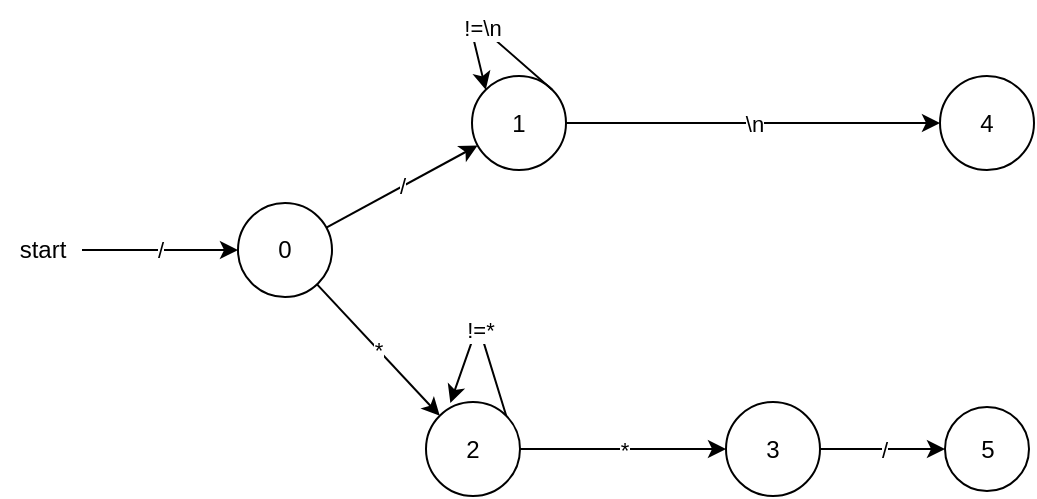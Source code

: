 <mxfile>
    <diagram id="vCsVL9eWq_3BeJnZIuh4" name="注释">
        <mxGraphModel dx="1040" dy="444" grid="0" gridSize="10" guides="1" tooltips="1" connect="1" arrows="1" fold="1" page="0" pageScale="1" pageWidth="827" pageHeight="1169" math="0" shadow="0">
            <root>
                <mxCell id="0"/>
                <mxCell id="1" parent="0"/>
                <mxCell id="4" value="/" style="edgeStyle=none;html=1;entryX=0;entryY=0.5;entryDx=0;entryDy=0;" parent="1" source="2" target="3" edge="1">
                    <mxGeometry relative="1" as="geometry"/>
                </mxCell>
                <mxCell id="2" value="start" style="text;html=1;align=center;verticalAlign=middle;resizable=0;points=[];autosize=1;strokeColor=none;fillColor=none;" parent="1" vertex="1">
                    <mxGeometry x="158" y="302" width="41" height="26" as="geometry"/>
                </mxCell>
                <mxCell id="6" value="/" style="edgeStyle=none;html=1;" parent="1" source="3" target="5" edge="1">
                    <mxGeometry relative="1" as="geometry"/>
                </mxCell>
                <mxCell id="14" value="*" style="edgeStyle=none;html=1;entryX=0;entryY=0;entryDx=0;entryDy=0;" parent="1" source="3" target="13" edge="1">
                    <mxGeometry relative="1" as="geometry"/>
                </mxCell>
                <mxCell id="3" value="0" style="ellipse;whiteSpace=wrap;html=1;aspect=fixed;" parent="1" vertex="1">
                    <mxGeometry x="277" y="291.5" width="47" height="47" as="geometry"/>
                </mxCell>
                <mxCell id="11" value="\n" style="edgeStyle=none;html=1;" parent="1" source="5" target="10" edge="1">
                    <mxGeometry relative="1" as="geometry"/>
                </mxCell>
                <mxCell id="5" value="1" style="ellipse;whiteSpace=wrap;html=1;aspect=fixed;" parent="1" vertex="1">
                    <mxGeometry x="394" y="228" width="47" height="47" as="geometry"/>
                </mxCell>
                <mxCell id="8" value="!=\n" style="endArrow=classic;html=1;entryX=0;entryY=0;entryDx=0;entryDy=0;exitX=1;exitY=0;exitDx=0;exitDy=0;" parent="1" source="5" target="5" edge="1">
                    <mxGeometry width="50" height="50" relative="1" as="geometry">
                        <mxPoint x="418" y="228" as="sourcePoint"/>
                        <mxPoint x="454" y="160" as="targetPoint"/>
                        <Array as="points">
                            <mxPoint x="392" y="198"/>
                        </Array>
                    </mxGeometry>
                </mxCell>
                <mxCell id="10" value="4" style="ellipse;whiteSpace=wrap;html=1;aspect=fixed;" parent="1" vertex="1">
                    <mxGeometry x="628" y="228" width="47" height="47" as="geometry"/>
                </mxCell>
                <mxCell id="12" value="5" style="ellipse;whiteSpace=wrap;html=1;aspect=fixed;" parent="1" vertex="1">
                    <mxGeometry x="630.5" y="393.5" width="42" height="42" as="geometry"/>
                </mxCell>
                <mxCell id="16" value="*" style="edgeStyle=none;html=1;" parent="1" source="13" target="15" edge="1">
                    <mxGeometry relative="1" as="geometry"/>
                </mxCell>
                <mxCell id="13" value="2" style="ellipse;whiteSpace=wrap;html=1;aspect=fixed;" parent="1" vertex="1">
                    <mxGeometry x="371" y="391" width="47" height="47" as="geometry"/>
                </mxCell>
                <mxCell id="17" value="/" style="edgeStyle=none;html=1;entryX=0;entryY=0.5;entryDx=0;entryDy=0;" parent="1" source="15" target="12" edge="1">
                    <mxGeometry relative="1" as="geometry"/>
                </mxCell>
                <mxCell id="15" value="3" style="ellipse;whiteSpace=wrap;html=1;aspect=fixed;" parent="1" vertex="1">
                    <mxGeometry x="521" y="391" width="47" height="47" as="geometry"/>
                </mxCell>
                <mxCell id="18" value="!=*" style="endArrow=classic;html=1;exitX=1;exitY=0;exitDx=0;exitDy=0;entryX=0.259;entryY=0.01;entryDx=0;entryDy=0;entryPerimeter=0;" parent="1" source="13" target="13" edge="1">
                    <mxGeometry width="50" height="50" relative="1" as="geometry">
                        <mxPoint x="406" y="526" as="sourcePoint"/>
                        <mxPoint x="376" y="364" as="targetPoint"/>
                        <Array as="points">
                            <mxPoint x="397" y="352"/>
                        </Array>
                    </mxGeometry>
                </mxCell>
            </root>
        </mxGraphModel>
    </diagram>
    <diagram id="m0Vh7LvADacsKydZCWAt" name="Number">
        <mxGraphModel dx="1410" dy="787" grid="0" gridSize="10" guides="1" tooltips="1" connect="1" arrows="1" fold="1" page="0" pageScale="1" pageWidth="827" pageHeight="1169" math="0" shadow="0">
            <root>
                <mxCell id="0"/>
                <mxCell id="1" parent="0"/>
                <mxCell id="sPX2HdwNJou4wu2AMRqA-208" value="" style="ellipse;whiteSpace=wrap;html=1;aspect=fixed;" parent="1" vertex="1">
                    <mxGeometry x="394.5" y="1808.5" width="65" height="65" as="geometry"/>
                </mxCell>
                <mxCell id="sPX2HdwNJou4wu2AMRqA-207" value="" style="ellipse;whiteSpace=wrap;html=1;aspect=fixed;" parent="1" vertex="1">
                    <mxGeometry x="500.5" y="1564.5" width="65" height="65" as="geometry"/>
                </mxCell>
                <mxCell id="sPX2HdwNJou4wu2AMRqA-206" value="" style="ellipse;whiteSpace=wrap;html=1;aspect=fixed;movable=0;resizable=0;rotatable=0;deletable=0;editable=0;connectable=0;" parent="1" vertex="1">
                    <mxGeometry x="742.5" y="1671.5" width="65" height="65" as="geometry"/>
                </mxCell>
                <mxCell id="sPX2HdwNJou4wu2AMRqA-205" value="" style="ellipse;whiteSpace=wrap;html=1;aspect=fixed;" parent="1" vertex="1">
                    <mxGeometry x="1130.5" y="1663.5" width="65" height="65" as="geometry"/>
                </mxCell>
                <mxCell id="sPX2HdwNJou4wu2AMRqA-122" value="" style="ellipse;whiteSpace=wrap;html=1;aspect=fixed;" parent="1" vertex="1">
                    <mxGeometry x="1691.5" y="758.5" width="52" height="52" as="geometry"/>
                </mxCell>
                <mxCell id="Aa6bVFlEIJa3DRNi097n-1" value="" style="edgeStyle=none;html=1;entryX=0;entryY=0.5;entryDx=0;entryDy=0;" parent="1" source="Aa6bVFlEIJa3DRNi097n-2" target="Aa6bVFlEIJa3DRNi097n-3" edge="1">
                    <mxGeometry relative="1" as="geometry"/>
                </mxCell>
                <mxCell id="Aa6bVFlEIJa3DRNi097n-2" value="start" style="text;html=1;align=center;verticalAlign=middle;resizable=0;points=[];autosize=1;strokeColor=none;fillColor=none;" parent="1" vertex="1">
                    <mxGeometry x="158" y="302" width="41" height="26" as="geometry"/>
                </mxCell>
                <mxCell id="zATQ-SAt9j0jazqRzukw-2" value="ε" style="edgeStyle=none;html=1;" parent="1" source="Aa6bVFlEIJa3DRNi097n-3" target="zATQ-SAt9j0jazqRzukw-1" edge="1">
                    <mxGeometry relative="1" as="geometry"/>
                </mxCell>
                <mxCell id="zATQ-SAt9j0jazqRzukw-3" value="-" style="edgeStyle=none;html=1;entryX=0;entryY=1;entryDx=0;entryDy=0;exitX=1;exitY=1;exitDx=0;exitDy=0;" parent="1" source="Aa6bVFlEIJa3DRNi097n-3" target="zATQ-SAt9j0jazqRzukw-1" edge="1">
                    <mxGeometry relative="1" as="geometry">
                        <Array as="points">
                            <mxPoint x="361" y="360"/>
                        </Array>
                    </mxGeometry>
                </mxCell>
                <mxCell id="Aa6bVFlEIJa3DRNi097n-3" value="0" style="ellipse;whiteSpace=wrap;html=1;aspect=fixed;" parent="1" vertex="1">
                    <mxGeometry x="277" y="291.5" width="47" height="47" as="geometry"/>
                </mxCell>
                <mxCell id="Aa6bVFlEIJa3DRNi097n-4" value="333&lt;br&gt;1e5&lt;br&gt;1e-5&lt;br&gt;1.2" style="text;html=1;align=center;verticalAlign=middle;resizable=0;points=[];autosize=1;strokeColor=none;fillColor=none;" parent="1" vertex="1">
                    <mxGeometry x="320" y="55" width="42" height="70" as="geometry"/>
                </mxCell>
                <mxCell id="zATQ-SAt9j0jazqRzukw-5" value="0" style="edgeStyle=none;html=1;entryX=0;entryY=0.5;entryDx=0;entryDy=0;" parent="1" source="zATQ-SAt9j0jazqRzukw-1" target="zATQ-SAt9j0jazqRzukw-4" edge="1">
                    <mxGeometry relative="1" as="geometry"/>
                </mxCell>
                <mxCell id="zATQ-SAt9j0jazqRzukw-7" value="digit：1-9" style="edgeStyle=none;html=1;entryX=0;entryY=0;entryDx=0;entryDy=0;" parent="1" source="zATQ-SAt9j0jazqRzukw-1" target="zATQ-SAt9j0jazqRzukw-6" edge="1">
                    <mxGeometry relative="1" as="geometry"/>
                </mxCell>
                <mxCell id="zATQ-SAt9j0jazqRzukw-1" value="1" style="ellipse;whiteSpace=wrap;html=1;aspect=fixed;" parent="1" vertex="1">
                    <mxGeometry x="399" y="291.5" width="47" height="47" as="geometry"/>
                </mxCell>
                <mxCell id="zATQ-SAt9j0jazqRzukw-11" value="." style="edgeStyle=none;html=1;" parent="1" source="zATQ-SAt9j0jazqRzukw-4" target="zATQ-SAt9j0jazqRzukw-10" edge="1">
                    <mxGeometry relative="1" as="geometry"/>
                </mxCell>
                <mxCell id="zATQ-SAt9j0jazqRzukw-15" value="ε" style="edgeStyle=none;html=1;" parent="1" source="zATQ-SAt9j0jazqRzukw-4" target="zATQ-SAt9j0jazqRzukw-14" edge="1">
                    <mxGeometry relative="1" as="geometry"/>
                </mxCell>
                <mxCell id="zATQ-SAt9j0jazqRzukw-4" value="2" style="ellipse;whiteSpace=wrap;html=1;aspect=fixed;" parent="1" vertex="1">
                    <mxGeometry x="573" y="291.5" width="47" height="47" as="geometry"/>
                </mxCell>
                <mxCell id="zATQ-SAt9j0jazqRzukw-9" value="ε" style="edgeStyle=none;html=1;" parent="1" source="zATQ-SAt9j0jazqRzukw-6" target="zATQ-SAt9j0jazqRzukw-4" edge="1">
                    <mxGeometry relative="1" as="geometry"/>
                </mxCell>
                <mxCell id="zATQ-SAt9j0jazqRzukw-6" value="3" style="ellipse;whiteSpace=wrap;html=1;aspect=fixed;" parent="1" vertex="1">
                    <mxGeometry x="487" y="389" width="47" height="47" as="geometry"/>
                </mxCell>
                <mxCell id="zATQ-SAt9j0jazqRzukw-8" value="digit" style="endArrow=classic;html=1;exitX=0;exitY=1;exitDx=0;exitDy=0;entryX=1;entryY=1;entryDx=0;entryDy=0;" parent="1" source="zATQ-SAt9j0jazqRzukw-6" target="zATQ-SAt9j0jazqRzukw-6" edge="1">
                    <mxGeometry width="50" height="50" relative="1" as="geometry">
                        <mxPoint x="500" y="539" as="sourcePoint"/>
                        <mxPoint x="550" y="489" as="targetPoint"/>
                        <Array as="points">
                            <mxPoint x="503" y="467"/>
                        </Array>
                    </mxGeometry>
                </mxCell>
                <mxCell id="zATQ-SAt9j0jazqRzukw-18" value="digit" style="edgeStyle=none;html=1;entryX=0;entryY=0.5;entryDx=0;entryDy=0;" parent="1" source="zATQ-SAt9j0jazqRzukw-10" target="zATQ-SAt9j0jazqRzukw-16" edge="1">
                    <mxGeometry relative="1" as="geometry"/>
                </mxCell>
                <mxCell id="zATQ-SAt9j0jazqRzukw-10" value="4" style="ellipse;whiteSpace=wrap;html=1;aspect=fixed;" parent="1" vertex="1">
                    <mxGeometry x="698" y="396" width="47" height="47" as="geometry"/>
                </mxCell>
                <mxCell id="zATQ-SAt9j0jazqRzukw-13" value="digit" style="endArrow=classic;html=1;exitX=0;exitY=1;exitDx=0;exitDy=0;entryX=1;entryY=1;entryDx=0;entryDy=0;" parent="1" source="zATQ-SAt9j0jazqRzukw-16" target="zATQ-SAt9j0jazqRzukw-16" edge="1">
                    <mxGeometry width="50" height="50" relative="1" as="geometry">
                        <mxPoint x="706" y="524" as="sourcePoint"/>
                        <mxPoint x="756" y="474" as="targetPoint"/>
                        <Array as="points">
                            <mxPoint x="857" y="476"/>
                        </Array>
                    </mxGeometry>
                </mxCell>
                <mxCell id="zATQ-SAt9j0jazqRzukw-21" value="e|E" style="edgeStyle=none;html=1;" parent="1" source="zATQ-SAt9j0jazqRzukw-14" target="zATQ-SAt9j0jazqRzukw-20" edge="1">
                    <mxGeometry relative="1" as="geometry"/>
                </mxCell>
                <mxCell id="zATQ-SAt9j0jazqRzukw-34" value="ε" style="edgeStyle=none;html=1;entryX=0;entryY=0.5;entryDx=0;entryDy=0;" parent="1" source="zATQ-SAt9j0jazqRzukw-14" target="zATQ-SAt9j0jazqRzukw-33" edge="1">
                    <mxGeometry relative="1" as="geometry"/>
                </mxCell>
                <mxCell id="zATQ-SAt9j0jazqRzukw-14" value="6" style="ellipse;whiteSpace=wrap;html=1;aspect=fixed;" parent="1" vertex="1">
                    <mxGeometry x="913" y="291.5" width="47" height="47" as="geometry"/>
                </mxCell>
                <mxCell id="zATQ-SAt9j0jazqRzukw-19" value="ε" style="edgeStyle=none;html=1;" parent="1" source="zATQ-SAt9j0jazqRzukw-16" target="zATQ-SAt9j0jazqRzukw-14" edge="1">
                    <mxGeometry relative="1" as="geometry"/>
                </mxCell>
                <mxCell id="zATQ-SAt9j0jazqRzukw-16" value="5" style="ellipse;whiteSpace=wrap;html=1;aspect=fixed;" parent="1" vertex="1">
                    <mxGeometry x="841" y="396" width="47" height="47" as="geometry"/>
                </mxCell>
                <mxCell id="zATQ-SAt9j0jazqRzukw-25" value="+|-" style="edgeStyle=none;html=1;entryX=0;entryY=0.5;entryDx=0;entryDy=0;" parent="1" source="zATQ-SAt9j0jazqRzukw-20" target="zATQ-SAt9j0jazqRzukw-23" edge="1">
                    <mxGeometry relative="1" as="geometry"/>
                </mxCell>
                <mxCell id="zATQ-SAt9j0jazqRzukw-26" value="ε" style="edgeStyle=none;html=1;entryX=0;entryY=1;entryDx=0;entryDy=0;" parent="1" source="zATQ-SAt9j0jazqRzukw-20" target="zATQ-SAt9j0jazqRzukw-23" edge="1">
                    <mxGeometry relative="1" as="geometry">
                        <Array as="points">
                            <mxPoint x="1203" y="462"/>
                        </Array>
                    </mxGeometry>
                </mxCell>
                <mxCell id="zATQ-SAt9j0jazqRzukw-20" value="7" style="ellipse;whiteSpace=wrap;html=1;aspect=fixed;" parent="1" vertex="1">
                    <mxGeometry x="1094" y="389" width="47" height="47" as="geometry"/>
                </mxCell>
                <mxCell id="zATQ-SAt9j0jazqRzukw-23" value="8" style="ellipse;whiteSpace=wrap;html=1;aspect=fixed;" parent="1" vertex="1">
                    <mxGeometry x="1270" y="389" width="47" height="47" as="geometry"/>
                </mxCell>
                <mxCell id="zATQ-SAt9j0jazqRzukw-29" value="digit" style="edgeStyle=none;html=1;" parent="1" source="zATQ-SAt9j0jazqRzukw-23" target="zATQ-SAt9j0jazqRzukw-28" edge="1">
                    <mxGeometry relative="1" as="geometry">
                        <mxPoint x="1336.0" y="412.5" as="sourcePoint"/>
                    </mxGeometry>
                </mxCell>
                <mxCell id="zATQ-SAt9j0jazqRzukw-35" value="ε" style="edgeStyle=none;html=1;entryX=0;entryY=1;entryDx=0;entryDy=0;" parent="1" source="zATQ-SAt9j0jazqRzukw-28" target="zATQ-SAt9j0jazqRzukw-33" edge="1">
                    <mxGeometry relative="1" as="geometry">
                        <mxPoint x="1549.0" y="412.5" as="targetPoint"/>
                    </mxGeometry>
                </mxCell>
                <mxCell id="zATQ-SAt9j0jazqRzukw-28" value="9" style="ellipse;whiteSpace=wrap;html=1;aspect=fixed;" parent="1" vertex="1">
                    <mxGeometry x="1416" y="389" width="47" height="47" as="geometry"/>
                </mxCell>
                <mxCell id="zATQ-SAt9j0jazqRzukw-32" value="digit" style="endArrow=classic;html=1;exitX=0;exitY=1;exitDx=0;exitDy=0;entryX=1;entryY=1;entryDx=0;entryDy=0;" parent="1" source="zATQ-SAt9j0jazqRzukw-28" target="zATQ-SAt9j0jazqRzukw-28" edge="1">
                    <mxGeometry width="50" height="50" relative="1" as="geometry">
                        <mxPoint x="1541" y="559" as="sourcePoint"/>
                        <mxPoint x="1591" y="509" as="targetPoint"/>
                        <Array as="points">
                            <mxPoint x="1423" y="467"/>
                        </Array>
                    </mxGeometry>
                </mxCell>
                <mxCell id="zATQ-SAt9j0jazqRzukw-33" value="10" style="ellipse;whiteSpace=wrap;html=1;aspect=fixed;" parent="1" vertex="1">
                    <mxGeometry x="1572" y="291.5" width="47" height="47" as="geometry"/>
                </mxCell>
                <mxCell id="zATQ-SAt9j0jazqRzukw-36" value="子集构造法" style="text;html=1;align=center;verticalAlign=middle;resizable=0;points=[];autosize=1;strokeColor=#6F0000;fillColor=#a20025;fontStyle=1;fontColor=#ffffff;" parent="1" vertex="1">
                    <mxGeometry x="404" y="1029" width="78" height="26" as="geometry"/>
                </mxCell>
                <mxCell id="zATQ-SAt9j0jazqRzukw-39" value="字符" style="text;html=1;align=center;verticalAlign=middle;resizable=0;points=[];autosize=1;strokeColor=none;fillColor=none;" parent="1" vertex="1">
                    <mxGeometry x="434" y="1082" width="42" height="26" as="geometry"/>
                </mxCell>
                <mxCell id="sPX2HdwNJou4wu2AMRqA-8" value="" style="endArrow=classic;html=1;" parent="1" edge="1">
                    <mxGeometry width="50" height="50" relative="1" as="geometry">
                        <mxPoint x="299" y="1176" as="sourcePoint"/>
                        <mxPoint x="833" y="1176" as="targetPoint"/>
                    </mxGeometry>
                </mxCell>
                <mxCell id="sPX2HdwNJou4wu2AMRqA-28" value="-" style="text;html=1;align=center;verticalAlign=middle;resizable=0;points=[];autosize=1;strokeColor=none;fillColor=none;" parent="1" vertex="1">
                    <mxGeometry x="384" y="1150" width="22" height="26" as="geometry"/>
                </mxCell>
                <mxCell id="sPX2HdwNJou4wu2AMRqA-29" value="1-9" style="text;html=1;align=center;verticalAlign=middle;resizable=0;points=[];autosize=1;strokeColor=none;fillColor=none;" parent="1" vertex="1">
                    <mxGeometry x="465" y="1152" width="35" height="26" as="geometry"/>
                </mxCell>
                <mxCell id="sPX2HdwNJou4wu2AMRqA-30" value="0" style="text;html=1;align=center;verticalAlign=middle;resizable=0;points=[];autosize=1;strokeColor=none;fillColor=none;" parent="1" vertex="1">
                    <mxGeometry x="536" y="1150" width="25" height="26" as="geometry"/>
                </mxCell>
                <mxCell id="sPX2HdwNJou4wu2AMRqA-31" value="." style="text;html=1;align=center;verticalAlign=middle;resizable=0;points=[];autosize=1;strokeColor=none;fillColor=none;" parent="1" vertex="1">
                    <mxGeometry x="605" y="1145" width="21" height="26" as="geometry"/>
                </mxCell>
                <mxCell id="sPX2HdwNJou4wu2AMRqA-32" value="e|e" style="text;html=1;align=center;verticalAlign=middle;resizable=0;points=[];autosize=1;strokeColor=none;fillColor=none;" parent="1" vertex="1">
                    <mxGeometry x="671" y="1145" width="34" height="26" as="geometry"/>
                </mxCell>
                <mxCell id="sPX2HdwNJou4wu2AMRqA-34" value="+" style="text;html=1;align=center;verticalAlign=middle;resizable=0;points=[];autosize=1;strokeColor=none;fillColor=none;" parent="1" vertex="1">
                    <mxGeometry x="750" y="1145" width="25" height="26" as="geometry"/>
                </mxCell>
                <mxCell id="sPX2HdwNJou4wu2AMRqA-87" value="" style="edgeStyle=none;html=1;entryX=0;entryY=0.5;entryDx=0;entryDy=0;" parent="1" source="sPX2HdwNJou4wu2AMRqA-88" target="sPX2HdwNJou4wu2AMRqA-118" edge="1">
                    <mxGeometry relative="1" as="geometry"/>
                </mxCell>
                <mxCell id="sPX2HdwNJou4wu2AMRqA-88" value="start" style="text;html=1;align=center;verticalAlign=middle;resizable=0;points=[];autosize=1;strokeColor=none;fillColor=none;" parent="1" vertex="1">
                    <mxGeometry x="-16" y="771.5" width="41" height="26" as="geometry"/>
                </mxCell>
                <mxCell id="sPX2HdwNJou4wu2AMRqA-89" value="ε" style="edgeStyle=none;html=1;" parent="1" source="sPX2HdwNJou4wu2AMRqA-91" target="sPX2HdwNJou4wu2AMRqA-94" edge="1">
                    <mxGeometry relative="1" as="geometry"/>
                </mxCell>
                <mxCell id="sPX2HdwNJou4wu2AMRqA-90" value="-" style="edgeStyle=none;html=1;entryX=0;entryY=1;entryDx=0;entryDy=0;exitX=1;exitY=1;exitDx=0;exitDy=0;" parent="1" source="sPX2HdwNJou4wu2AMRqA-91" target="sPX2HdwNJou4wu2AMRqA-94" edge="1">
                    <mxGeometry relative="1" as="geometry">
                        <Array as="points">
                            <mxPoint x="337" y="829.5"/>
                        </Array>
                    </mxGeometry>
                </mxCell>
                <mxCell id="sPX2HdwNJou4wu2AMRqA-91" value="0" style="ellipse;whiteSpace=wrap;html=1;aspect=fixed;" parent="1" vertex="1">
                    <mxGeometry x="253" y="761" width="47" height="47" as="geometry"/>
                </mxCell>
                <mxCell id="sPX2HdwNJou4wu2AMRqA-92" value="0" style="edgeStyle=none;html=1;entryX=0;entryY=0.5;entryDx=0;entryDy=0;" parent="1" source="sPX2HdwNJou4wu2AMRqA-94" target="sPX2HdwNJou4wu2AMRqA-97" edge="1">
                    <mxGeometry relative="1" as="geometry"/>
                </mxCell>
                <mxCell id="sPX2HdwNJou4wu2AMRqA-93" value="digit：1-9" style="edgeStyle=none;html=1;entryX=0;entryY=0;entryDx=0;entryDy=0;" parent="1" source="sPX2HdwNJou4wu2AMRqA-94" target="sPX2HdwNJou4wu2AMRqA-99" edge="1">
                    <mxGeometry relative="1" as="geometry"/>
                </mxCell>
                <mxCell id="sPX2HdwNJou4wu2AMRqA-94" value="1" style="ellipse;whiteSpace=wrap;html=1;aspect=fixed;" parent="1" vertex="1">
                    <mxGeometry x="375" y="761" width="47" height="47" as="geometry"/>
                </mxCell>
                <mxCell id="sPX2HdwNJou4wu2AMRqA-95" value="." style="edgeStyle=none;html=1;" parent="1" source="sPX2HdwNJou4wu2AMRqA-97" target="sPX2HdwNJou4wu2AMRqA-102" edge="1">
                    <mxGeometry relative="1" as="geometry"/>
                </mxCell>
                <mxCell id="sPX2HdwNJou4wu2AMRqA-96" value="ε" style="edgeStyle=none;html=1;" parent="1" source="sPX2HdwNJou4wu2AMRqA-97" target="sPX2HdwNJou4wu2AMRqA-106" edge="1">
                    <mxGeometry relative="1" as="geometry"/>
                </mxCell>
                <mxCell id="sPX2HdwNJou4wu2AMRqA-97" value="2" style="ellipse;whiteSpace=wrap;html=1;aspect=fixed;" parent="1" vertex="1">
                    <mxGeometry x="549" y="761" width="47" height="47" as="geometry"/>
                </mxCell>
                <mxCell id="sPX2HdwNJou4wu2AMRqA-98" value="ε" style="edgeStyle=none;html=1;" parent="1" source="sPX2HdwNJou4wu2AMRqA-99" target="sPX2HdwNJou4wu2AMRqA-97" edge="1">
                    <mxGeometry relative="1" as="geometry"/>
                </mxCell>
                <mxCell id="sPX2HdwNJou4wu2AMRqA-99" value="3" style="ellipse;whiteSpace=wrap;html=1;aspect=fixed;" parent="1" vertex="1">
                    <mxGeometry x="463" y="858.5" width="47" height="47" as="geometry"/>
                </mxCell>
                <mxCell id="sPX2HdwNJou4wu2AMRqA-100" value="digit" style="endArrow=classic;html=1;exitX=0;exitY=1;exitDx=0;exitDy=0;entryX=1;entryY=1;entryDx=0;entryDy=0;" parent="1" source="sPX2HdwNJou4wu2AMRqA-99" target="sPX2HdwNJou4wu2AMRqA-99" edge="1">
                    <mxGeometry width="50" height="50" relative="1" as="geometry">
                        <mxPoint x="476" y="1008.5" as="sourcePoint"/>
                        <mxPoint x="526" y="958.5" as="targetPoint"/>
                        <Array as="points">
                            <mxPoint x="479" y="936.5"/>
                        </Array>
                    </mxGeometry>
                </mxCell>
                <mxCell id="sPX2HdwNJou4wu2AMRqA-101" value="digit" style="edgeStyle=none;html=1;entryX=0;entryY=0.5;entryDx=0;entryDy=0;" parent="1" source="sPX2HdwNJou4wu2AMRqA-102" target="sPX2HdwNJou4wu2AMRqA-108" edge="1">
                    <mxGeometry relative="1" as="geometry"/>
                </mxCell>
                <mxCell id="sPX2HdwNJou4wu2AMRqA-102" value="4" style="ellipse;whiteSpace=wrap;html=1;aspect=fixed;" parent="1" vertex="1">
                    <mxGeometry x="674" y="865.5" width="47" height="47" as="geometry"/>
                </mxCell>
                <mxCell id="sPX2HdwNJou4wu2AMRqA-103" value="digit" style="endArrow=classic;html=1;exitX=0;exitY=1;exitDx=0;exitDy=0;entryX=1;entryY=1;entryDx=0;entryDy=0;" parent="1" source="sPX2HdwNJou4wu2AMRqA-108" target="sPX2HdwNJou4wu2AMRqA-108" edge="1">
                    <mxGeometry width="50" height="50" relative="1" as="geometry">
                        <mxPoint x="682" y="993.5" as="sourcePoint"/>
                        <mxPoint x="732" y="943.5" as="targetPoint"/>
                        <Array as="points">
                            <mxPoint x="833" y="945.5"/>
                        </Array>
                    </mxGeometry>
                </mxCell>
                <mxCell id="sPX2HdwNJou4wu2AMRqA-104" value="e|E" style="edgeStyle=none;html=1;" parent="1" source="sPX2HdwNJou4wu2AMRqA-106" target="sPX2HdwNJou4wu2AMRqA-111" edge="1">
                    <mxGeometry relative="1" as="geometry"/>
                </mxCell>
                <mxCell id="sPX2HdwNJou4wu2AMRqA-105" value="ε" style="edgeStyle=none;html=1;entryX=0;entryY=0.5;entryDx=0;entryDy=0;" parent="1" source="sPX2HdwNJou4wu2AMRqA-106" target="sPX2HdwNJou4wu2AMRqA-117" edge="1">
                    <mxGeometry relative="1" as="geometry"/>
                </mxCell>
                <mxCell id="sPX2HdwNJou4wu2AMRqA-106" value="6" style="ellipse;whiteSpace=wrap;html=1;aspect=fixed;" parent="1" vertex="1">
                    <mxGeometry x="889" y="761" width="47" height="47" as="geometry"/>
                </mxCell>
                <mxCell id="sPX2HdwNJou4wu2AMRqA-107" value="ε" style="edgeStyle=none;html=1;" parent="1" source="sPX2HdwNJou4wu2AMRqA-108" target="sPX2HdwNJou4wu2AMRqA-106" edge="1">
                    <mxGeometry relative="1" as="geometry"/>
                </mxCell>
                <mxCell id="sPX2HdwNJou4wu2AMRqA-108" value="5" style="ellipse;whiteSpace=wrap;html=1;aspect=fixed;" parent="1" vertex="1">
                    <mxGeometry x="817" y="865.5" width="47" height="47" as="geometry"/>
                </mxCell>
                <mxCell id="sPX2HdwNJou4wu2AMRqA-109" value="+|-" style="edgeStyle=none;html=1;entryX=0;entryY=0.5;entryDx=0;entryDy=0;" parent="1" source="sPX2HdwNJou4wu2AMRqA-111" target="sPX2HdwNJou4wu2AMRqA-112" edge="1">
                    <mxGeometry relative="1" as="geometry"/>
                </mxCell>
                <mxCell id="sPX2HdwNJou4wu2AMRqA-110" value="ε" style="edgeStyle=none;html=1;entryX=0;entryY=1;entryDx=0;entryDy=0;" parent="1" source="sPX2HdwNJou4wu2AMRqA-111" target="sPX2HdwNJou4wu2AMRqA-112" edge="1">
                    <mxGeometry relative="1" as="geometry">
                        <Array as="points">
                            <mxPoint x="1179" y="931.5"/>
                        </Array>
                    </mxGeometry>
                </mxCell>
                <mxCell id="sPX2HdwNJou4wu2AMRqA-111" value="7" style="ellipse;whiteSpace=wrap;html=1;aspect=fixed;" parent="1" vertex="1">
                    <mxGeometry x="1070" y="858.5" width="47" height="47" as="geometry"/>
                </mxCell>
                <mxCell id="sPX2HdwNJou4wu2AMRqA-112" value="8" style="ellipse;whiteSpace=wrap;html=1;aspect=fixed;" parent="1" vertex="1">
                    <mxGeometry x="1246" y="858.5" width="47" height="47" as="geometry"/>
                </mxCell>
                <mxCell id="sPX2HdwNJou4wu2AMRqA-113" value="digit" style="edgeStyle=none;html=1;" parent="1" source="sPX2HdwNJou4wu2AMRqA-112" target="sPX2HdwNJou4wu2AMRqA-115" edge="1">
                    <mxGeometry relative="1" as="geometry">
                        <mxPoint x="1312.0" y="882" as="sourcePoint"/>
                    </mxGeometry>
                </mxCell>
                <mxCell id="sPX2HdwNJou4wu2AMRqA-114" value="ε" style="edgeStyle=none;html=1;entryX=0;entryY=1;entryDx=0;entryDy=0;" parent="1" source="sPX2HdwNJou4wu2AMRqA-115" target="sPX2HdwNJou4wu2AMRqA-117" edge="1">
                    <mxGeometry relative="1" as="geometry">
                        <mxPoint x="1525.0" y="882" as="targetPoint"/>
                    </mxGeometry>
                </mxCell>
                <mxCell id="sPX2HdwNJou4wu2AMRqA-115" value="9" style="ellipse;whiteSpace=wrap;html=1;aspect=fixed;" parent="1" vertex="1">
                    <mxGeometry x="1392" y="858.5" width="47" height="47" as="geometry"/>
                </mxCell>
                <mxCell id="sPX2HdwNJou4wu2AMRqA-116" value="digit" style="endArrow=classic;html=1;exitX=0;exitY=1;exitDx=0;exitDy=0;entryX=1;entryY=1;entryDx=0;entryDy=0;" parent="1" source="sPX2HdwNJou4wu2AMRqA-115" target="sPX2HdwNJou4wu2AMRqA-115" edge="1">
                    <mxGeometry width="50" height="50" relative="1" as="geometry">
                        <mxPoint x="1517" y="1028.5" as="sourcePoint"/>
                        <mxPoint x="1567" y="978.5" as="targetPoint"/>
                        <Array as="points">
                            <mxPoint x="1399" y="936.5"/>
                        </Array>
                    </mxGeometry>
                </mxCell>
                <mxCell id="sPX2HdwNJou4wu2AMRqA-121" value="ε" style="edgeStyle=none;html=1;" parent="1" source="sPX2HdwNJou4wu2AMRqA-117" target="sPX2HdwNJou4wu2AMRqA-120" edge="1">
                    <mxGeometry relative="1" as="geometry"/>
                </mxCell>
                <mxCell id="sPX2HdwNJou4wu2AMRqA-117" value="10" style="ellipse;whiteSpace=wrap;html=1;aspect=fixed;" parent="1" vertex="1">
                    <mxGeometry x="1548" y="761" width="47" height="47" as="geometry"/>
                </mxCell>
                <mxCell id="sPX2HdwNJou4wu2AMRqA-119" value="ε" style="edgeStyle=none;html=1;entryX=0;entryY=0.5;entryDx=0;entryDy=0;" parent="1" source="sPX2HdwNJou4wu2AMRqA-118" target="sPX2HdwNJou4wu2AMRqA-91" edge="1">
                    <mxGeometry relative="1" as="geometry"/>
                </mxCell>
                <mxCell id="sPX2HdwNJou4wu2AMRqA-118" value="X" style="ellipse;whiteSpace=wrap;html=1;aspect=fixed;" parent="1" vertex="1">
                    <mxGeometry x="104" y="761" width="47" height="47" as="geometry"/>
                </mxCell>
                <mxCell id="sPX2HdwNJou4wu2AMRqA-120" value="Y" style="ellipse;whiteSpace=wrap;html=1;aspect=fixed;" parent="1" vertex="1">
                    <mxGeometry x="1694" y="761" width="47" height="47" as="geometry"/>
                </mxCell>
                <mxCell id="sPX2HdwNJou4wu2AMRqA-123" value="" style="endArrow=none;html=1;" parent="1" edge="1">
                    <mxGeometry width="50" height="50" relative="1" as="geometry">
                        <mxPoint x="354" y="1480" as="sourcePoint"/>
                        <mxPoint x="354" y="1124" as="targetPoint"/>
                    </mxGeometry>
                </mxCell>
                <mxCell id="sPX2HdwNJou4wu2AMRqA-124" value="I" style="text;html=1;align=center;verticalAlign=middle;resizable=0;points=[];autosize=1;strokeColor=none;fillColor=none;" parent="1" vertex="1">
                    <mxGeometry x="310" y="1142" width="21" height="26" as="geometry"/>
                </mxCell>
                <mxCell id="sPX2HdwNJou4wu2AMRqA-125" value="{X,0,1}" style="text;html=1;align=center;verticalAlign=middle;resizable=0;points=[];autosize=1;strokeColor=none;fillColor=none;" parent="1" vertex="1">
                    <mxGeometry x="291" y="1192" width="54" height="26" as="geometry"/>
                </mxCell>
                <mxCell id="sPX2HdwNJou4wu2AMRqA-126" value="" style="endArrow=none;html=1;" parent="1" edge="1">
                    <mxGeometry width="50" height="50" relative="1" as="geometry">
                        <mxPoint x="440" y="1476" as="sourcePoint"/>
                        <mxPoint x="440" y="1120" as="targetPoint"/>
                    </mxGeometry>
                </mxCell>
                <mxCell id="sPX2HdwNJou4wu2AMRqA-127" value="" style="endArrow=none;html=1;" parent="1" edge="1">
                    <mxGeometry width="50" height="50" relative="1" as="geometry">
                        <mxPoint x="513" y="1474" as="sourcePoint"/>
                        <mxPoint x="513" y="1118" as="targetPoint"/>
                    </mxGeometry>
                </mxCell>
                <mxCell id="sPX2HdwNJou4wu2AMRqA-128" value="" style="endArrow=none;html=1;" parent="1" edge="1">
                    <mxGeometry width="50" height="50" relative="1" as="geometry">
                        <mxPoint x="581" y="1473" as="sourcePoint"/>
                        <mxPoint x="581" y="1117" as="targetPoint"/>
                    </mxGeometry>
                </mxCell>
                <mxCell id="sPX2HdwNJou4wu2AMRqA-129" value="" style="endArrow=none;html=1;" parent="1" edge="1">
                    <mxGeometry width="50" height="50" relative="1" as="geometry">
                        <mxPoint x="648" y="1471" as="sourcePoint"/>
                        <mxPoint x="648" y="1115" as="targetPoint"/>
                    </mxGeometry>
                </mxCell>
                <mxCell id="sPX2HdwNJou4wu2AMRqA-130" value="" style="endArrow=none;html=1;" parent="1" edge="1">
                    <mxGeometry width="50" height="50" relative="1" as="geometry">
                        <mxPoint x="721" y="1470" as="sourcePoint"/>
                        <mxPoint x="721" y="1114" as="targetPoint"/>
                    </mxGeometry>
                </mxCell>
                <mxCell id="sPX2HdwNJou4wu2AMRqA-131" value="" style="endArrow=none;html=1;" parent="1" edge="1">
                    <mxGeometry width="50" height="50" relative="1" as="geometry">
                        <mxPoint x="797" y="1469" as="sourcePoint"/>
                        <mxPoint x="797" y="1113" as="targetPoint"/>
                    </mxGeometry>
                </mxCell>
                <mxCell id="sPX2HdwNJou4wu2AMRqA-132" value="{1}" style="text;html=1;align=center;verticalAlign=middle;resizable=0;points=[];autosize=1;strokeColor=none;fillColor=none;" parent="1" vertex="1">
                    <mxGeometry x="378.5" y="1192" width="33" height="26" as="geometry"/>
                </mxCell>
                <mxCell id="sPX2HdwNJou4wu2AMRqA-133" value="{3,2,6,10,Y}" style="text;html=1;align=center;verticalAlign=middle;resizable=0;points=[];autosize=1;strokeColor=none;fillColor=none;" parent="1" vertex="1">
                    <mxGeometry x="438" y="1192" width="81" height="26" as="geometry"/>
                </mxCell>
                <mxCell id="sPX2HdwNJou4wu2AMRqA-134" value="{2,6,10,Y}" style="text;html=1;align=center;verticalAlign=middle;resizable=0;points=[];autosize=1;strokeColor=none;fillColor=none;" parent="1" vertex="1">
                    <mxGeometry x="513" y="1192" width="71" height="26" as="geometry"/>
                </mxCell>
                <mxCell id="sPX2HdwNJou4wu2AMRqA-135" value="{1}" style="text;html=1;align=center;verticalAlign=middle;resizable=0;points=[];autosize=1;strokeColor=none;fillColor=none;" parent="1" vertex="1">
                    <mxGeometry x="301" y="1225" width="33" height="26" as="geometry"/>
                </mxCell>
                <mxCell id="sPX2HdwNJou4wu2AMRqA-136" value="{3,2,6,10,Y}" style="text;html=1;align=center;verticalAlign=middle;resizable=0;points=[];autosize=1;strokeColor=none;fillColor=none;" parent="1" vertex="1">
                    <mxGeometry x="438" y="1222" width="81" height="26" as="geometry"/>
                </mxCell>
                <mxCell id="sPX2HdwNJou4wu2AMRqA-137" value="{2,6,10,Y}" style="text;html=1;align=center;verticalAlign=middle;resizable=0;points=[];autosize=1;strokeColor=none;fillColor=none;" parent="1" vertex="1">
                    <mxGeometry x="513" y="1222" width="71" height="26" as="geometry"/>
                </mxCell>
                <mxCell id="sPX2HdwNJou4wu2AMRqA-138" value="{3,2,6,10,Y}" style="text;html=1;align=center;verticalAlign=middle;resizable=0;points=[];autosize=1;strokeColor=none;fillColor=none;" parent="1" vertex="1">
                    <mxGeometry x="270" y="1261" width="81" height="26" as="geometry"/>
                </mxCell>
                <mxCell id="sPX2HdwNJou4wu2AMRqA-140" value="{3,2,6,10,Y}" style="text;html=1;align=center;verticalAlign=middle;resizable=0;points=[];autosize=1;strokeColor=none;fillColor=none;" parent="1" vertex="1">
                    <mxGeometry x="438" y="1256" width="81" height="26" as="geometry"/>
                </mxCell>
                <mxCell id="sPX2HdwNJou4wu2AMRqA-141" value="{3,2,6,10,y}" style="text;html=1;align=center;verticalAlign=middle;resizable=0;points=[];autosize=1;strokeColor=none;fillColor=none;" parent="1" vertex="1">
                    <mxGeometry x="509" y="1256" width="79" height="26" as="geometry"/>
                </mxCell>
                <mxCell id="sPX2HdwNJou4wu2AMRqA-142" value="{4}" style="text;html=1;align=center;verticalAlign=middle;resizable=0;points=[];autosize=1;strokeColor=none;fillColor=none;" parent="1" vertex="1">
                    <mxGeometry x="580" y="1256" width="33" height="26" as="geometry"/>
                </mxCell>
                <mxCell id="sPX2HdwNJou4wu2AMRqA-143" value="{7,8}" style="text;html=1;align=center;verticalAlign=middle;resizable=0;points=[];autosize=1;strokeColor=none;fillColor=none;" parent="1" vertex="1">
                    <mxGeometry x="660" y="1256" width="43" height="26" as="geometry"/>
                </mxCell>
                <mxCell id="sPX2HdwNJou4wu2AMRqA-144" value="{2,6,10,Y}" style="text;html=1;align=center;verticalAlign=middle;resizable=0;points=[];autosize=1;strokeColor=none;fillColor=none;" parent="1" vertex="1">
                    <mxGeometry x="274" y="1294" width="71" height="26" as="geometry"/>
                </mxCell>
                <mxCell id="sPX2HdwNJou4wu2AMRqA-145" value="{4}" style="text;html=1;align=center;verticalAlign=middle;resizable=0;points=[];autosize=1;strokeColor=none;fillColor=none;" parent="1" vertex="1">
                    <mxGeometry x="583" y="1285" width="33" height="26" as="geometry"/>
                </mxCell>
                <mxCell id="sPX2HdwNJou4wu2AMRqA-146" value="{7,8}" style="text;html=1;align=center;verticalAlign=middle;resizable=0;points=[];autosize=1;strokeColor=none;fillColor=none;" parent="1" vertex="1">
                    <mxGeometry x="660" y="1285" width="43" height="26" as="geometry"/>
                </mxCell>
                <mxCell id="sPX2HdwNJou4wu2AMRqA-147" value="{4}" style="text;html=1;align=center;verticalAlign=middle;resizable=0;points=[];autosize=1;strokeColor=none;fillColor=none;" parent="1" vertex="1">
                    <mxGeometry x="296" y="1323" width="33" height="26" as="geometry"/>
                </mxCell>
                <mxCell id="sPX2HdwNJou4wu2AMRqA-148" value="{5,6,10,Y}" style="text;html=1;align=center;verticalAlign=middle;resizable=0;points=[];autosize=1;strokeColor=none;fillColor=none;" parent="1" vertex="1">
                    <mxGeometry x="444" y="1321" width="71" height="26" as="geometry"/>
                </mxCell>
                <mxCell id="sPX2HdwNJou4wu2AMRqA-149" value="{5,6,10,Y}" style="text;html=1;align=center;verticalAlign=middle;resizable=0;points=[];autosize=1;strokeColor=none;fillColor=none;" parent="1" vertex="1">
                    <mxGeometry x="513" y="1321" width="71" height="26" as="geometry"/>
                </mxCell>
                <mxCell id="sPX2HdwNJou4wu2AMRqA-150" value="{7,8}" style="text;html=1;align=center;verticalAlign=middle;resizable=0;points=[];autosize=1;strokeColor=none;fillColor=none;" parent="1" vertex="1">
                    <mxGeometry x="289" y="1347" width="43" height="26" as="geometry"/>
                </mxCell>
                <mxCell id="sPX2HdwNJou4wu2AMRqA-151" value="{8}" style="text;html=1;align=center;verticalAlign=middle;resizable=0;points=[];autosize=1;strokeColor=none;fillColor=none;" parent="1" vertex="1">
                    <mxGeometry x="373" y="1347" width="33" height="26" as="geometry"/>
                </mxCell>
                <mxCell id="sPX2HdwNJou4wu2AMRqA-152" value="{9,10,Y}" style="text;html=1;align=center;verticalAlign=middle;resizable=0;points=[];autosize=1;strokeColor=none;fillColor=none;" parent="1" vertex="1">
                    <mxGeometry x="446" y="1345" width="61" height="26" as="geometry"/>
                </mxCell>
                <mxCell id="sPX2HdwNJou4wu2AMRqA-153" value="{9,10,Y}" style="text;html=1;align=center;verticalAlign=middle;resizable=0;points=[];autosize=1;strokeColor=none;fillColor=none;" parent="1" vertex="1">
                    <mxGeometry x="516" y="1345" width="61" height="26" as="geometry"/>
                </mxCell>
                <mxCell id="sPX2HdwNJou4wu2AMRqA-154" value="{8}" style="text;html=1;align=center;verticalAlign=middle;resizable=0;points=[];autosize=1;strokeColor=none;fillColor=none;" parent="1" vertex="1">
                    <mxGeometry x="732" y="1339" width="33" height="26" as="geometry"/>
                </mxCell>
                <mxCell id="sPX2HdwNJou4wu2AMRqA-156" value="{5,6,10,Y}" style="text;html=1;align=center;verticalAlign=middle;resizable=0;points=[];autosize=1;strokeColor=none;fillColor=none;" parent="1" vertex="1">
                    <mxGeometry x="277" y="1375" width="71" height="26" as="geometry"/>
                </mxCell>
                <mxCell id="sPX2HdwNJou4wu2AMRqA-157" value="{5,6,10,Y}" style="text;html=1;align=center;verticalAlign=middle;resizable=0;points=[];autosize=1;strokeColor=none;fillColor=none;" parent="1" vertex="1">
                    <mxGeometry x="439" y="1377" width="71" height="26" as="geometry"/>
                </mxCell>
                <mxCell id="sPX2HdwNJou4wu2AMRqA-158" value="{5,6,10,Y}" style="text;html=1;align=center;verticalAlign=middle;resizable=0;points=[];autosize=1;strokeColor=none;fillColor=none;" parent="1" vertex="1">
                    <mxGeometry x="512" y="1377" width="71" height="26" as="geometry"/>
                </mxCell>
                <mxCell id="sPX2HdwNJou4wu2AMRqA-159" value="{7,8}" style="text;html=1;align=center;verticalAlign=middle;resizable=0;points=[];autosize=1;strokeColor=none;fillColor=none;" parent="1" vertex="1">
                    <mxGeometry x="653" y="1375" width="43" height="26" as="geometry"/>
                </mxCell>
                <mxCell id="sPX2HdwNJou4wu2AMRqA-160" value="{8}" style="text;html=1;align=center;verticalAlign=middle;resizable=0;points=[];autosize=1;strokeColor=none;fillColor=none;" parent="1" vertex="1">
                    <mxGeometry x="294" y="1407" width="33" height="26" as="geometry"/>
                </mxCell>
                <mxCell id="sPX2HdwNJou4wu2AMRqA-161" value="{9,10,Y}" style="text;html=1;align=center;verticalAlign=middle;resizable=0;points=[];autosize=1;strokeColor=none;fillColor=none;" parent="1" vertex="1">
                    <mxGeometry x="444" y="1409" width="61" height="26" as="geometry"/>
                </mxCell>
                <mxCell id="sPX2HdwNJou4wu2AMRqA-162" value="{9,10,Y}" style="text;html=1;align=center;verticalAlign=middle;resizable=0;points=[];autosize=1;strokeColor=none;fillColor=none;" parent="1" vertex="1">
                    <mxGeometry x="517" y="1409" width="61" height="26" as="geometry"/>
                </mxCell>
                <mxCell id="sPX2HdwNJou4wu2AMRqA-163" value="{9,10,Y}" style="text;html=1;align=center;verticalAlign=middle;resizable=0;points=[];autosize=1;strokeColor=none;fillColor=none;" parent="1" vertex="1">
                    <mxGeometry x="284" y="1435" width="61" height="26" as="geometry"/>
                </mxCell>
                <mxCell id="sPX2HdwNJou4wu2AMRqA-164" value="{9,10,Y}" style="text;html=1;align=center;verticalAlign=middle;resizable=0;points=[];autosize=1;strokeColor=none;fillColor=none;" parent="1" vertex="1">
                    <mxGeometry x="441" y="1438" width="61" height="26" as="geometry"/>
                </mxCell>
                <mxCell id="sPX2HdwNJou4wu2AMRqA-165" value="{9,10,Y}" style="text;html=1;align=center;verticalAlign=middle;resizable=0;points=[];autosize=1;strokeColor=none;fillColor=none;" parent="1" vertex="1">
                    <mxGeometry x="516" y="1438" width="61" height="26" as="geometry"/>
                </mxCell>
                <mxCell id="sPX2HdwNJou4wu2AMRqA-166" value="0" style="text;html=1;align=center;verticalAlign=middle;resizable=0;points=[];autosize=1;strokeColor=none;fillColor=none;" parent="1" vertex="1">
                    <mxGeometry x="245" y="1191" width="25" height="26" as="geometry"/>
                </mxCell>
                <mxCell id="sPX2HdwNJou4wu2AMRqA-167" value="1" style="text;html=1;align=center;verticalAlign=middle;resizable=0;points=[];autosize=1;strokeColor=none;fillColor=none;" parent="1" vertex="1">
                    <mxGeometry x="244" y="1223" width="25" height="26" as="geometry"/>
                </mxCell>
                <mxCell id="sPX2HdwNJou4wu2AMRqA-168" value="2" style="text;html=1;align=center;verticalAlign=middle;resizable=0;points=[];autosize=1;strokeColor=none;fillColor=none;" parent="1" vertex="1">
                    <mxGeometry x="243" y="1259" width="25" height="26" as="geometry"/>
                </mxCell>
                <mxCell id="sPX2HdwNJou4wu2AMRqA-170" value="3" style="text;html=1;align=center;verticalAlign=middle;resizable=0;points=[];autosize=1;strokeColor=none;fillColor=none;" parent="1" vertex="1">
                    <mxGeometry x="244" y="1291" width="25" height="26" as="geometry"/>
                </mxCell>
                <mxCell id="sPX2HdwNJou4wu2AMRqA-171" value="4" style="text;html=1;align=center;verticalAlign=middle;resizable=0;points=[];autosize=1;strokeColor=none;fillColor=none;" parent="1" vertex="1">
                    <mxGeometry x="244" y="1323" width="25" height="26" as="geometry"/>
                </mxCell>
                <mxCell id="sPX2HdwNJou4wu2AMRqA-172" value="5" style="text;html=1;align=center;verticalAlign=middle;resizable=0;points=[];autosize=1;strokeColor=none;fillColor=none;" parent="1" vertex="1">
                    <mxGeometry x="244" y="1349" width="25" height="26" as="geometry"/>
                </mxCell>
                <mxCell id="sPX2HdwNJou4wu2AMRqA-173" value="6" style="text;html=1;align=center;verticalAlign=middle;resizable=0;points=[];autosize=1;strokeColor=none;fillColor=none;" parent="1" vertex="1">
                    <mxGeometry x="243" y="1375" width="25" height="26" as="geometry"/>
                </mxCell>
                <mxCell id="sPX2HdwNJou4wu2AMRqA-174" value="7" style="text;html=1;align=center;verticalAlign=middle;resizable=0;points=[];autosize=1;strokeColor=none;fillColor=none;" parent="1" vertex="1">
                    <mxGeometry x="243" y="1407" width="25" height="26" as="geometry"/>
                </mxCell>
                <mxCell id="sPX2HdwNJou4wu2AMRqA-175" value="8" style="text;html=1;align=center;verticalAlign=middle;resizable=0;points=[];autosize=1;strokeColor=none;fillColor=none;" parent="1" vertex="1">
                    <mxGeometry x="245" y="1435" width="25" height="26" as="geometry"/>
                </mxCell>
                <mxCell id="sPX2HdwNJou4wu2AMRqA-178" value="-" style="edgeStyle=none;html=1;entryX=0;entryY=0.5;entryDx=0;entryDy=0;" parent="1" source="sPX2HdwNJou4wu2AMRqA-176" target="sPX2HdwNJou4wu2AMRqA-177" edge="1">
                    <mxGeometry relative="1" as="geometry"/>
                </mxCell>
                <mxCell id="sPX2HdwNJou4wu2AMRqA-180" value="1-9" style="edgeStyle=none;html=1;" parent="1" source="sPX2HdwNJou4wu2AMRqA-176" target="sPX2HdwNJou4wu2AMRqA-179" edge="1">
                    <mxGeometry relative="1" as="geometry"/>
                </mxCell>
                <mxCell id="sPX2HdwNJou4wu2AMRqA-183" value="0" style="edgeStyle=none;html=1;" parent="1" source="sPX2HdwNJou4wu2AMRqA-176" target="sPX2HdwNJou4wu2AMRqA-181" edge="1">
                    <mxGeometry relative="1" as="geometry">
                        <Array as="points">
                            <mxPoint x="339" y="1596"/>
                        </Array>
                    </mxGeometry>
                </mxCell>
                <mxCell id="sPX2HdwNJou4wu2AMRqA-176" value="0" style="ellipse;whiteSpace=wrap;html=1;aspect=fixed;" parent="1" vertex="1">
                    <mxGeometry x="201" y="1669" width="56" height="56" as="geometry"/>
                </mxCell>
                <mxCell id="sPX2HdwNJou4wu2AMRqA-184" value="1-9" style="edgeStyle=none;html=1;entryX=0.5;entryY=0;entryDx=0;entryDy=0;" parent="1" source="sPX2HdwNJou4wu2AMRqA-177" target="sPX2HdwNJou4wu2AMRqA-179" edge="1">
                    <mxGeometry relative="1" as="geometry"/>
                </mxCell>
                <mxCell id="sPX2HdwNJou4wu2AMRqA-185" value="0" style="edgeStyle=none;html=1;entryX=0;entryY=1;entryDx=0;entryDy=0;" parent="1" source="sPX2HdwNJou4wu2AMRqA-177" target="sPX2HdwNJou4wu2AMRqA-181" edge="1">
                    <mxGeometry relative="1" as="geometry"/>
                </mxCell>
                <mxCell id="sPX2HdwNJou4wu2AMRqA-177" value="1" style="ellipse;whiteSpace=wrap;html=1;aspect=fixed;" parent="1" vertex="1">
                    <mxGeometry x="401" y="1669" width="56" height="56" as="geometry"/>
                </mxCell>
                <mxCell id="sPX2HdwNJou4wu2AMRqA-188" value="." style="edgeStyle=none;html=1;" parent="1" source="sPX2HdwNJou4wu2AMRqA-179" target="sPX2HdwNJou4wu2AMRqA-187" edge="1">
                    <mxGeometry relative="1" as="geometry"/>
                </mxCell>
                <mxCell id="sPX2HdwNJou4wu2AMRqA-179" value="2" style="ellipse;whiteSpace=wrap;html=1;aspect=fixed;" parent="1" vertex="1">
                    <mxGeometry x="399" y="1813" width="56" height="56" as="geometry"/>
                </mxCell>
                <mxCell id="sPX2HdwNJou4wu2AMRqA-191" value="." style="edgeStyle=none;html=1;" parent="1" source="sPX2HdwNJou4wu2AMRqA-181" target="sPX2HdwNJou4wu2AMRqA-187" edge="1">
                    <mxGeometry relative="1" as="geometry"/>
                </mxCell>
                <mxCell id="sPX2HdwNJou4wu2AMRqA-192" value="e|E" style="edgeStyle=none;html=1;" parent="1" source="sPX2HdwNJou4wu2AMRqA-181" target="sPX2HdwNJou4wu2AMRqA-189" edge="1">
                    <mxGeometry relative="1" as="geometry">
                        <Array as="points">
                            <mxPoint x="823" y="1590"/>
                        </Array>
                    </mxGeometry>
                </mxCell>
                <mxCell id="sPX2HdwNJou4wu2AMRqA-181" value="3" style="ellipse;whiteSpace=wrap;html=1;aspect=fixed;" parent="1" vertex="1">
                    <mxGeometry x="505" y="1569" width="56" height="56" as="geometry"/>
                </mxCell>
                <mxCell id="sPX2HdwNJou4wu2AMRqA-186" value="digit" style="endArrow=classic;html=1;entryX=0;entryY=1;entryDx=0;entryDy=0;exitX=1;exitY=1;exitDx=0;exitDy=0;" parent="1" source="sPX2HdwNJou4wu2AMRqA-179" target="sPX2HdwNJou4wu2AMRqA-179" edge="1">
                    <mxGeometry width="50" height="50" relative="1" as="geometry">
                        <mxPoint x="482" y="1927" as="sourcePoint"/>
                        <mxPoint x="532" y="1877" as="targetPoint"/>
                        <Array as="points">
                            <mxPoint x="402" y="1911"/>
                        </Array>
                    </mxGeometry>
                </mxCell>
                <mxCell id="sPX2HdwNJou4wu2AMRqA-190" value="e|E" style="edgeStyle=none;html=1;" parent="1" source="sPX2HdwNJou4wu2AMRqA-179" target="sPX2HdwNJou4wu2AMRqA-189" edge="1">
                    <mxGeometry relative="1" as="geometry">
                        <mxPoint x="444" y="1862" as="sourcePoint"/>
                        <Array as="points">
                            <mxPoint x="820" y="1945"/>
                        </Array>
                    </mxGeometry>
                </mxCell>
                <mxCell id="sPX2HdwNJou4wu2AMRqA-194" style="edgeStyle=none;html=1;" parent="1" source="sPX2HdwNJou4wu2AMRqA-187" target="sPX2HdwNJou4wu2AMRqA-193" edge="1">
                    <mxGeometry relative="1" as="geometry"/>
                </mxCell>
                <mxCell id="sPX2HdwNJou4wu2AMRqA-195" value="digit" style="edgeLabel;html=1;align=center;verticalAlign=middle;resizable=0;points=[];" parent="sPX2HdwNJou4wu2AMRqA-194" vertex="1" connectable="0">
                    <mxGeometry x="-0.333" relative="1" as="geometry">
                        <mxPoint as="offset"/>
                    </mxGeometry>
                </mxCell>
                <mxCell id="sPX2HdwNJou4wu2AMRqA-187" value="4" style="ellipse;whiteSpace=wrap;html=1;aspect=fixed;" parent="1" vertex="1">
                    <mxGeometry x="560" y="1676" width="56" height="56" as="geometry"/>
                </mxCell>
                <mxCell id="sPX2HdwNJou4wu2AMRqA-197" value="-" style="edgeStyle=none;html=1;" parent="1" source="sPX2HdwNJou4wu2AMRqA-189" target="sPX2HdwNJou4wu2AMRqA-196" edge="1">
                    <mxGeometry relative="1" as="geometry"/>
                </mxCell>
                <mxCell id="sPX2HdwNJou4wu2AMRqA-199" value="digit" style="edgeStyle=none;html=1;" parent="1" source="sPX2HdwNJou4wu2AMRqA-189" target="sPX2HdwNJou4wu2AMRqA-198" edge="1">
                    <mxGeometry relative="1" as="geometry"/>
                </mxCell>
                <mxCell id="sPX2HdwNJou4wu2AMRqA-200" value="+" style="edgeStyle=none;html=1;" parent="1" source="sPX2HdwNJou4wu2AMRqA-189" target="sPX2HdwNJou4wu2AMRqA-196" edge="1">
                    <mxGeometry relative="1" as="geometry">
                        <Array as="points">
                            <mxPoint x="1006" y="1814"/>
                        </Array>
                    </mxGeometry>
                </mxCell>
                <mxCell id="sPX2HdwNJou4wu2AMRqA-189" value="5" style="ellipse;whiteSpace=wrap;html=1;aspect=fixed;" parent="1" vertex="1">
                    <mxGeometry x="945" y="1672.5" width="56" height="56" as="geometry"/>
                </mxCell>
                <mxCell id="sPX2HdwNJou4wu2AMRqA-202" value="e|E" style="edgeStyle=none;html=1;" parent="1" source="sPX2HdwNJou4wu2AMRqA-193" target="sPX2HdwNJou4wu2AMRqA-189" edge="1">
                    <mxGeometry relative="1" as="geometry"/>
                </mxCell>
                <mxCell id="sPX2HdwNJou4wu2AMRqA-193" value="6" style="ellipse;whiteSpace=wrap;html=1;aspect=fixed;movable=0;resizable=0;rotatable=0;deletable=0;editable=0;connectable=0;" parent="1" vertex="1">
                    <mxGeometry x="747" y="1676" width="56" height="56" as="geometry"/>
                </mxCell>
                <mxCell id="sPX2HdwNJou4wu2AMRqA-203" value="digit" style="edgeStyle=none;html=1;" parent="1" source="sPX2HdwNJou4wu2AMRqA-196" target="sPX2HdwNJou4wu2AMRqA-198" edge="1">
                    <mxGeometry relative="1" as="geometry"/>
                </mxCell>
                <mxCell id="sPX2HdwNJou4wu2AMRqA-196" value="7" style="ellipse;whiteSpace=wrap;html=1;aspect=fixed;" parent="1" vertex="1">
                    <mxGeometry x="1079" y="1819" width="56" height="56" as="geometry"/>
                </mxCell>
                <mxCell id="sPX2HdwNJou4wu2AMRqA-198" value="8" style="ellipse;whiteSpace=wrap;html=1;aspect=fixed;" parent="1" vertex="1">
                    <mxGeometry x="1135" y="1668" width="56" height="56" as="geometry"/>
                </mxCell>
                <mxCell id="sPX2HdwNJou4wu2AMRqA-201" value="digit" style="endArrow=classic;html=1;entryX=0;entryY=0;entryDx=0;entryDy=0;exitX=1;exitY=0;exitDx=0;exitDy=0;movable=0;resizable=0;rotatable=0;deletable=0;editable=0;connectable=0;" parent="1" source="sPX2HdwNJou4wu2AMRqA-193" target="sPX2HdwNJou4wu2AMRqA-193" edge="1">
                    <mxGeometry width="50" height="50" relative="1" as="geometry">
                        <mxPoint x="773" y="1655" as="sourcePoint"/>
                        <mxPoint x="754" y="1602" as="targetPoint"/>
                        <Array as="points">
                            <mxPoint x="769" y="1618"/>
                        </Array>
                    </mxGeometry>
                </mxCell>
                <mxCell id="sPX2HdwNJou4wu2AMRqA-204" value="digit" style="endArrow=classic;html=1;entryX=0;entryY=0;entryDx=0;entryDy=0;exitX=0.75;exitY=0.071;exitDx=0;exitDy=0;exitPerimeter=0;" parent="1" source="sPX2HdwNJou4wu2AMRqA-198" target="sPX2HdwNJou4wu2AMRqA-198" edge="1">
                    <mxGeometry width="50" height="50" relative="1" as="geometry">
                        <mxPoint x="1232" y="1688" as="sourcePoint"/>
                        <mxPoint x="1282" y="1638" as="targetPoint"/>
                        <Array as="points">
                            <mxPoint x="1157" y="1625"/>
                            <mxPoint x="1134" y="1634"/>
                        </Array>
                    </mxGeometry>
                </mxCell>
                <mxCell id="sPX2HdwNJou4wu2AMRqA-210" style="edgeStyle=none;html=1;" parent="1" source="sPX2HdwNJou4wu2AMRqA-209" target="sPX2HdwNJou4wu2AMRqA-176" edge="1">
                    <mxGeometry relative="1" as="geometry"/>
                </mxCell>
                <mxCell id="sPX2HdwNJou4wu2AMRqA-209" value="start" style="text;html=1;align=center;verticalAlign=middle;resizable=0;points=[];autosize=1;strokeColor=none;fillColor=none;" parent="1" vertex="1">
                    <mxGeometry x="51" y="1682" width="41" height="26" as="geometry"/>
                </mxCell>
                <mxCell id="sPX2HdwNJou4wu2AMRqA-211" value="简化状态" style="text;html=1;align=center;verticalAlign=middle;resizable=0;points=[];autosize=1;strokeColor=none;fillColor=none;" parent="1" vertex="1">
                    <mxGeometry x="228" y="1157" width="66" height="26" as="geometry"/>
                </mxCell>
            </root>
        </mxGraphModel>
    </diagram>
    <diagram id="hg8UQKzww6b_HzxDmDVf" name="关系运算符">
        <mxGraphModel dx="2427" dy="2380" grid="0" gridSize="10" guides="1" tooltips="1" connect="1" arrows="1" fold="1" page="1" pageScale="1" pageWidth="827" pageHeight="1169" math="0" shadow="0">
            <root>
                <mxCell id="0"/>
                <mxCell id="1" parent="0"/>
                <mxCell id="y84C8_Mt3Rin19tOi-LS-101" value="" style="ellipse;whiteSpace=wrap;html=1;aspect=fixed;" parent="1" vertex="1">
                    <mxGeometry x="126" y="1241" width="55" height="55" as="geometry"/>
                </mxCell>
                <mxCell id="y84C8_Mt3Rin19tOi-LS-95" value="" style="ellipse;whiteSpace=wrap;html=1;aspect=fixed;" parent="1" vertex="1">
                    <mxGeometry x="134" y="1137" width="55" height="55" as="geometry"/>
                </mxCell>
                <mxCell id="y84C8_Mt3Rin19tOi-LS-94" value="" style="ellipse;whiteSpace=wrap;html=1;aspect=fixed;" parent="1" vertex="1">
                    <mxGeometry x="138" y="1025" width="55" height="55" as="geometry"/>
                </mxCell>
                <mxCell id="y84C8_Mt3Rin19tOi-LS-83" value="" style="ellipse;whiteSpace=wrap;html=1;aspect=fixed;" parent="1" vertex="1">
                    <mxGeometry x="142" y="886" width="55" height="55" as="geometry"/>
                </mxCell>
                <mxCell id="y84C8_Mt3Rin19tOi-LS-79" value="" style="ellipse;whiteSpace=wrap;html=1;aspect=fixed;" parent="1" vertex="1">
                    <mxGeometry x="142" y="788" width="55" height="55" as="geometry"/>
                </mxCell>
                <mxCell id="y84C8_Mt3Rin19tOi-LS-77" value="" style="ellipse;whiteSpace=wrap;html=1;aspect=fixed;" parent="1" vertex="1">
                    <mxGeometry x="142" y="692" width="55" height="55" as="geometry"/>
                </mxCell>
                <mxCell id="y84C8_Mt3Rin19tOi-LS-71" value="" style="ellipse;whiteSpace=wrap;html=1;aspect=fixed;" parent="1" vertex="1">
                    <mxGeometry x="146" y="582" width="55" height="55" as="geometry"/>
                </mxCell>
                <mxCell id="y84C8_Mt3Rin19tOi-LS-65" value="" style="ellipse;whiteSpace=wrap;html=1;aspect=fixed;" parent="1" vertex="1">
                    <mxGeometry x="146" y="427" width="55" height="55" as="geometry"/>
                </mxCell>
                <mxCell id="y84C8_Mt3Rin19tOi-LS-55" value="" style="ellipse;whiteSpace=wrap;html=1;aspect=fixed;" parent="1" vertex="1">
                    <mxGeometry x="142" y="317" width="55" height="55" as="geometry"/>
                </mxCell>
                <mxCell id="y84C8_Mt3Rin19tOi-LS-52" value="" style="ellipse;whiteSpace=wrap;html=1;aspect=fixed;" parent="1" vertex="1">
                    <mxGeometry x="138" y="197" width="55" height="55" as="geometry"/>
                </mxCell>
                <mxCell id="y84C8_Mt3Rin19tOi-LS-49" value="" style="ellipse;whiteSpace=wrap;html=1;aspect=fixed;" parent="1" vertex="1">
                    <mxGeometry x="138" y="35" width="55" height="55" as="geometry"/>
                </mxCell>
                <mxCell id="y84C8_Mt3Rin19tOi-LS-42" value="" style="ellipse;whiteSpace=wrap;html=1;aspect=fixed;" parent="1" vertex="1">
                    <mxGeometry x="138" y="-95" width="55" height="55" as="geometry"/>
                </mxCell>
                <mxCell id="y84C8_Mt3Rin19tOi-LS-34" value="" style="ellipse;whiteSpace=wrap;html=1;aspect=fixed;" parent="1" vertex="1">
                    <mxGeometry x="285" y="-167" width="55" height="55" as="geometry"/>
                </mxCell>
                <mxCell id="y84C8_Mt3Rin19tOi-LS-31" value="" style="ellipse;whiteSpace=wrap;html=1;aspect=fixed;" parent="1" vertex="1">
                    <mxGeometry x="123" y="1454" width="54" height="54" as="geometry"/>
                </mxCell>
                <mxCell id="y84C8_Mt3Rin19tOi-LS-30" value="" style="ellipse;whiteSpace=wrap;html=1;aspect=fixed;" parent="1" vertex="1">
                    <mxGeometry x="123" y="1375" width="54" height="54" as="geometry"/>
                </mxCell>
                <mxCell id="y84C8_Mt3Rin19tOi-LS-33" value="+" style="edgeStyle=none;html=1;entryX=0;entryY=0.5;entryDx=0;entryDy=0;" parent="1" source="y84C8_Mt3Rin19tOi-LS-1" target="y84C8_Mt3Rin19tOi-LS-32" edge="1">
                    <mxGeometry relative="1" as="geometry"/>
                </mxCell>
                <mxCell id="y84C8_Mt3Rin19tOi-LS-38" value="=" style="edgeStyle=none;html=1;entryX=0;entryY=0.5;entryDx=0;entryDy=0;" parent="1" source="y84C8_Mt3Rin19tOi-LS-1" target="y84C8_Mt3Rin19tOi-LS-36" edge="1">
                    <mxGeometry relative="1" as="geometry"/>
                </mxCell>
                <mxCell id="y84C8_Mt3Rin19tOi-LS-1" value="1" style="ellipse;whiteSpace=wrap;html=1;aspect=fixed;" parent="1" vertex="1">
                    <mxGeometry x="142" y="-91" width="47" height="47" as="geometry"/>
                </mxCell>
                <mxCell id="y84C8_Mt3Rin19tOi-LS-47" value="-" style="edgeStyle=none;html=1;" parent="1" source="y84C8_Mt3Rin19tOi-LS-2" target="y84C8_Mt3Rin19tOi-LS-44" edge="1">
                    <mxGeometry relative="1" as="geometry"/>
                </mxCell>
                <mxCell id="y84C8_Mt3Rin19tOi-LS-48" value="=" style="edgeStyle=none;html=1;" parent="1" source="y84C8_Mt3Rin19tOi-LS-2" target="y84C8_Mt3Rin19tOi-LS-46" edge="1">
                    <mxGeometry relative="1" as="geometry"/>
                </mxCell>
                <mxCell id="y84C8_Mt3Rin19tOi-LS-2" value="2" style="ellipse;whiteSpace=wrap;html=1;aspect=fixed;" parent="1" vertex="1">
                    <mxGeometry x="142" y="39" width="47" height="47" as="geometry"/>
                </mxCell>
                <mxCell id="y84C8_Mt3Rin19tOi-LS-54" value="=" style="edgeStyle=none;html=1;entryX=0;entryY=0.5;entryDx=0;entryDy=0;" parent="1" source="y84C8_Mt3Rin19tOi-LS-3" target="y84C8_Mt3Rin19tOi-LS-51" edge="1">
                    <mxGeometry relative="1" as="geometry"/>
                </mxCell>
                <mxCell id="y84C8_Mt3Rin19tOi-LS-3" value="3" style="ellipse;whiteSpace=wrap;html=1;aspect=fixed;" parent="1" vertex="1">
                    <mxGeometry x="142" y="201" width="47" height="47" as="geometry"/>
                </mxCell>
                <mxCell id="y84C8_Mt3Rin19tOi-LS-58" value="=" style="edgeStyle=none;html=1;" parent="1" source="y84C8_Mt3Rin19tOi-LS-4" target="y84C8_Mt3Rin19tOi-LS-57" edge="1">
                    <mxGeometry relative="1" as="geometry"/>
                </mxCell>
                <mxCell id="y84C8_Mt3Rin19tOi-LS-4" value="4" style="ellipse;whiteSpace=wrap;html=1;aspect=fixed;" parent="1" vertex="1">
                    <mxGeometry x="146" y="321" width="47" height="47" as="geometry"/>
                </mxCell>
                <mxCell id="y84C8_Mt3Rin19tOi-LS-63" value="=" style="edgeStyle=none;html=1;entryX=0;entryY=0.5;entryDx=0;entryDy=0;" parent="1" source="y84C8_Mt3Rin19tOi-LS-5" target="y84C8_Mt3Rin19tOi-LS-60" edge="1">
                    <mxGeometry relative="1" as="geometry"/>
                </mxCell>
                <mxCell id="y84C8_Mt3Rin19tOi-LS-64" value="&amp;gt;&amp;gt;" style="edgeStyle=none;html=1;entryX=0;entryY=0.5;entryDx=0;entryDy=0;" parent="1" source="y84C8_Mt3Rin19tOi-LS-5" target="y84C8_Mt3Rin19tOi-LS-62" edge="1">
                    <mxGeometry relative="1" as="geometry"/>
                </mxCell>
                <mxCell id="y84C8_Mt3Rin19tOi-LS-5" value="5" style="ellipse;whiteSpace=wrap;html=1;aspect=fixed;" parent="1" vertex="1">
                    <mxGeometry x="150" y="431" width="47" height="47" as="geometry"/>
                </mxCell>
                <mxCell id="y84C8_Mt3Rin19tOi-LS-70" value="=" style="edgeStyle=none;html=1;entryX=0;entryY=0.5;entryDx=0;entryDy=0;" parent="1" source="y84C8_Mt3Rin19tOi-LS-6" target="y84C8_Mt3Rin19tOi-LS-66" edge="1">
                    <mxGeometry relative="1" as="geometry"/>
                </mxCell>
                <mxCell id="y84C8_Mt3Rin19tOi-LS-72" value="&amp;lt;" style="edgeStyle=none;html=1;entryX=0.003;entryY=0.41;entryDx=0;entryDy=0;entryPerimeter=0;" parent="1" source="y84C8_Mt3Rin19tOi-LS-6" target="y84C8_Mt3Rin19tOi-LS-69" edge="1">
                    <mxGeometry relative="1" as="geometry"/>
                </mxCell>
                <mxCell id="y84C8_Mt3Rin19tOi-LS-6" value="6" style="ellipse;whiteSpace=wrap;html=1;aspect=fixed;" parent="1" vertex="1">
                    <mxGeometry x="150" y="586" width="47" height="47" as="geometry"/>
                </mxCell>
                <mxCell id="y84C8_Mt3Rin19tOi-LS-78" value="=" style="edgeStyle=none;html=1;entryX=0.047;entryY=0.643;entryDx=0;entryDy=0;entryPerimeter=0;" parent="1" source="y84C8_Mt3Rin19tOi-LS-7" target="y84C8_Mt3Rin19tOi-LS-74" edge="1">
                    <mxGeometry relative="1" as="geometry"/>
                </mxCell>
                <mxCell id="y84C8_Mt3Rin19tOi-LS-7" value="7" style="ellipse;whiteSpace=wrap;html=1;aspect=fixed;" parent="1" vertex="1">
                    <mxGeometry x="146" y="696" width="47" height="47" as="geometry"/>
                </mxCell>
                <mxCell id="y84C8_Mt3Rin19tOi-LS-80" value="=" style="edgeStyle=none;html=1;" parent="1" source="y84C8_Mt3Rin19tOi-LS-8" target="y84C8_Mt3Rin19tOi-LS-76" edge="1">
                    <mxGeometry relative="1" as="geometry"/>
                </mxCell>
                <mxCell id="y84C8_Mt3Rin19tOi-LS-8" value="8" style="ellipse;whiteSpace=wrap;html=1;aspect=fixed;" parent="1" vertex="1">
                    <mxGeometry x="146" y="792" width="47" height="47" as="geometry"/>
                </mxCell>
                <mxCell id="y84C8_Mt3Rin19tOi-LS-84" value="&amp;amp;" style="edgeStyle=none;html=1;entryX=0.028;entryY=0.603;entryDx=0;entryDy=0;entryPerimeter=0;" parent="1" source="y84C8_Mt3Rin19tOi-LS-9" target="y84C8_Mt3Rin19tOi-LS-82" edge="1">
                    <mxGeometry relative="1" as="geometry"/>
                </mxCell>
                <mxCell id="y84C8_Mt3Rin19tOi-LS-87" value="=" style="edgeStyle=none;html=1;entryX=0;entryY=0.5;entryDx=0;entryDy=0;" parent="1" source="y84C8_Mt3Rin19tOi-LS-9" target="y84C8_Mt3Rin19tOi-LS-85" edge="1">
                    <mxGeometry relative="1" as="geometry"/>
                </mxCell>
                <mxCell id="y84C8_Mt3Rin19tOi-LS-9" value="9" style="ellipse;whiteSpace=wrap;html=1;aspect=fixed;" parent="1" vertex="1">
                    <mxGeometry x="146" y="890" width="47" height="47" as="geometry"/>
                </mxCell>
                <mxCell id="y84C8_Mt3Rin19tOi-LS-92" value="|" style="edgeStyle=none;html=1;" parent="1" source="y84C8_Mt3Rin19tOi-LS-10" target="y84C8_Mt3Rin19tOi-LS-89" edge="1">
                    <mxGeometry relative="1" as="geometry"/>
                </mxCell>
                <mxCell id="y84C8_Mt3Rin19tOi-LS-93" value="=" style="edgeStyle=none;html=1;entryX=0;entryY=0.5;entryDx=0;entryDy=0;" parent="1" source="y84C8_Mt3Rin19tOi-LS-10" target="y84C8_Mt3Rin19tOi-LS-91" edge="1">
                    <mxGeometry relative="1" as="geometry"/>
                </mxCell>
                <mxCell id="y84C8_Mt3Rin19tOi-LS-10" value="10" style="ellipse;whiteSpace=wrap;html=1;aspect=fixed;" parent="1" vertex="1">
                    <mxGeometry x="142" y="1029" width="47" height="47" as="geometry"/>
                </mxCell>
                <mxCell id="y84C8_Mt3Rin19tOi-LS-100" value="=" style="edgeStyle=none;html=1;entryX=0;entryY=0.5;entryDx=0;entryDy=0;" parent="1" source="y84C8_Mt3Rin19tOi-LS-11" target="y84C8_Mt3Rin19tOi-LS-99" edge="1">
                    <mxGeometry relative="1" as="geometry"/>
                </mxCell>
                <mxCell id="y84C8_Mt3Rin19tOi-LS-11" value="11" style="ellipse;whiteSpace=wrap;html=1;aspect=fixed;" parent="1" vertex="1">
                    <mxGeometry x="138" y="1141" width="47" height="47" as="geometry"/>
                </mxCell>
                <mxCell id="y84C8_Mt3Rin19tOi-LS-104" value="=" style="edgeStyle=none;html=1;entryX=0.03;entryY=0.588;entryDx=0;entryDy=0;entryPerimeter=0;" parent="1" source="y84C8_Mt3Rin19tOi-LS-12" target="y84C8_Mt3Rin19tOi-LS-103" edge="1">
                    <mxGeometry relative="1" as="geometry"/>
                </mxCell>
                <mxCell id="y84C8_Mt3Rin19tOi-LS-12" value="12" style="ellipse;whiteSpace=wrap;html=1;aspect=fixed;" parent="1" vertex="1">
                    <mxGeometry x="130" y="1245" width="47" height="47" as="geometry"/>
                </mxCell>
                <mxCell id="y84C8_Mt3Rin19tOi-LS-13" value="13" style="ellipse;whiteSpace=wrap;html=1;aspect=fixed;" parent="1" vertex="1">
                    <mxGeometry x="126.5" y="1378.5" width="47" height="47" as="geometry"/>
                </mxCell>
                <mxCell id="y84C8_Mt3Rin19tOi-LS-14" value="14" style="ellipse;whiteSpace=wrap;html=1;aspect=fixed;" parent="1" vertex="1">
                    <mxGeometry x="126.5" y="1457.5" width="47" height="47" as="geometry"/>
                </mxCell>
                <mxCell id="y84C8_Mt3Rin19tOi-LS-16" value="+" style="edgeStyle=none;html=1;entryX=0;entryY=1;entryDx=0;entryDy=0;" parent="1" source="y84C8_Mt3Rin19tOi-LS-15" target="y84C8_Mt3Rin19tOi-LS-1" edge="1">
                    <mxGeometry relative="1" as="geometry"/>
                </mxCell>
                <mxCell id="y84C8_Mt3Rin19tOi-LS-17" value="-" style="edgeStyle=none;html=1;" parent="1" source="y84C8_Mt3Rin19tOi-LS-15" target="y84C8_Mt3Rin19tOi-LS-2" edge="1">
                    <mxGeometry relative="1" as="geometry"/>
                </mxCell>
                <mxCell id="y84C8_Mt3Rin19tOi-LS-18" value="*" style="edgeStyle=none;html=1;" parent="1" source="y84C8_Mt3Rin19tOi-LS-15" target="y84C8_Mt3Rin19tOi-LS-3" edge="1">
                    <mxGeometry relative="1" as="geometry"/>
                </mxCell>
                <mxCell id="y84C8_Mt3Rin19tOi-LS-19" value="/" style="edgeStyle=none;html=1;entryX=0;entryY=1;entryDx=0;entryDy=0;" parent="1" source="y84C8_Mt3Rin19tOi-LS-15" target="y84C8_Mt3Rin19tOi-LS-4" edge="1">
                    <mxGeometry relative="1" as="geometry"/>
                </mxCell>
                <mxCell id="y84C8_Mt3Rin19tOi-LS-20" value="&amp;gt;" style="edgeStyle=none;html=1;" parent="1" source="y84C8_Mt3Rin19tOi-LS-15" target="y84C8_Mt3Rin19tOi-LS-5" edge="1">
                    <mxGeometry relative="1" as="geometry"/>
                </mxCell>
                <mxCell id="y84C8_Mt3Rin19tOi-LS-21" value="&amp;lt;" style="edgeStyle=none;html=1;" parent="1" source="y84C8_Mt3Rin19tOi-LS-15" target="y84C8_Mt3Rin19tOi-LS-6" edge="1">
                    <mxGeometry relative="1" as="geometry"/>
                </mxCell>
                <mxCell id="y84C8_Mt3Rin19tOi-LS-22" value="=" style="edgeStyle=none;html=1;" parent="1" source="y84C8_Mt3Rin19tOi-LS-15" target="y84C8_Mt3Rin19tOi-LS-7" edge="1">
                    <mxGeometry relative="1" as="geometry"/>
                </mxCell>
                <mxCell id="y84C8_Mt3Rin19tOi-LS-23" value="!" style="edgeStyle=none;html=1;" parent="1" source="y84C8_Mt3Rin19tOi-LS-15" target="y84C8_Mt3Rin19tOi-LS-8" edge="1">
                    <mxGeometry relative="1" as="geometry"/>
                </mxCell>
                <mxCell id="y84C8_Mt3Rin19tOi-LS-24" value="&amp;amp;" style="edgeStyle=none;html=1;" parent="1" source="y84C8_Mt3Rin19tOi-LS-15" target="y84C8_Mt3Rin19tOi-LS-9" edge="1">
                    <mxGeometry relative="1" as="geometry"/>
                </mxCell>
                <mxCell id="y84C8_Mt3Rin19tOi-LS-25" value="|" style="edgeStyle=none;html=1;" parent="1" source="y84C8_Mt3Rin19tOi-LS-15" target="y84C8_Mt3Rin19tOi-LS-10" edge="1">
                    <mxGeometry relative="1" as="geometry"/>
                </mxCell>
                <mxCell id="y84C8_Mt3Rin19tOi-LS-26" value="^" style="edgeStyle=none;html=1;entryX=0;entryY=0;entryDx=0;entryDy=0;" parent="1" source="y84C8_Mt3Rin19tOi-LS-15" target="y84C8_Mt3Rin19tOi-LS-11" edge="1">
                    <mxGeometry relative="1" as="geometry"/>
                </mxCell>
                <mxCell id="y84C8_Mt3Rin19tOi-LS-27" value="%" style="edgeStyle=none;html=1;entryX=0;entryY=0;entryDx=0;entryDy=0;" parent="1" source="y84C8_Mt3Rin19tOi-LS-15" target="y84C8_Mt3Rin19tOi-LS-12" edge="1">
                    <mxGeometry relative="1" as="geometry"/>
                </mxCell>
                <mxCell id="y84C8_Mt3Rin19tOi-LS-28" value="," style="edgeStyle=none;html=1;entryX=0;entryY=0;entryDx=0;entryDy=0;" parent="1" source="y84C8_Mt3Rin19tOi-LS-15" target="y84C8_Mt3Rin19tOi-LS-13" edge="1">
                    <mxGeometry relative="1" as="geometry"/>
                </mxCell>
                <mxCell id="y84C8_Mt3Rin19tOi-LS-29" value=";" style="edgeStyle=none;html=1;entryX=0;entryY=0;entryDx=0;entryDy=0;" parent="1" source="y84C8_Mt3Rin19tOi-LS-15" target="y84C8_Mt3Rin19tOi-LS-14" edge="1">
                    <mxGeometry relative="1" as="geometry"/>
                </mxCell>
                <mxCell id="y84C8_Mt3Rin19tOi-LS-15" value="0" style="ellipse;whiteSpace=wrap;html=1;aspect=fixed;" parent="1" vertex="1">
                    <mxGeometry x="-244" y="832" width="47" height="47" as="geometry"/>
                </mxCell>
                <mxCell id="y84C8_Mt3Rin19tOi-LS-32" value="++" style="ellipse;whiteSpace=wrap;html=1;aspect=fixed;" parent="1" vertex="1">
                    <mxGeometry x="289" y="-163" width="47" height="47" as="geometry"/>
                </mxCell>
                <mxCell id="y84C8_Mt3Rin19tOi-LS-36" value="" style="ellipse;whiteSpace=wrap;html=1;aspect=fixed;" parent="1" vertex="1">
                    <mxGeometry x="285" y="-99" width="55" height="55" as="geometry"/>
                </mxCell>
                <mxCell id="y84C8_Mt3Rin19tOi-LS-37" value="+=" style="ellipse;whiteSpace=wrap;html=1;aspect=fixed;" parent="1" vertex="1">
                    <mxGeometry x="289" y="-95" width="47" height="47" as="geometry"/>
                </mxCell>
                <mxCell id="y84C8_Mt3Rin19tOi-LS-43" value="" style="ellipse;whiteSpace=wrap;html=1;aspect=fixed;" parent="1" vertex="1">
                    <mxGeometry x="285" y="-9" width="55" height="55" as="geometry"/>
                </mxCell>
                <mxCell id="y84C8_Mt3Rin19tOi-LS-44" value="--" style="ellipse;whiteSpace=wrap;html=1;aspect=fixed;" parent="1" vertex="1">
                    <mxGeometry x="289" y="-5" width="47" height="47" as="geometry"/>
                </mxCell>
                <mxCell id="y84C8_Mt3Rin19tOi-LS-45" value="" style="ellipse;whiteSpace=wrap;html=1;aspect=fixed;" parent="1" vertex="1">
                    <mxGeometry x="285" y="59" width="55" height="55" as="geometry"/>
                </mxCell>
                <mxCell id="y84C8_Mt3Rin19tOi-LS-46" value="-=" style="ellipse;whiteSpace=wrap;html=1;aspect=fixed;" parent="1" vertex="1">
                    <mxGeometry x="289" y="63" width="47" height="47" as="geometry"/>
                </mxCell>
                <mxCell id="y84C8_Mt3Rin19tOi-LS-50" value="" style="ellipse;whiteSpace=wrap;html=1;aspect=fixed;" parent="1" vertex="1">
                    <mxGeometry x="285" y="151" width="55" height="55" as="geometry"/>
                </mxCell>
                <mxCell id="y84C8_Mt3Rin19tOi-LS-51" value="*=" style="ellipse;whiteSpace=wrap;html=1;aspect=fixed;" parent="1" vertex="1">
                    <mxGeometry x="289" y="155" width="47" height="47" as="geometry"/>
                </mxCell>
                <mxCell id="y84C8_Mt3Rin19tOi-LS-56" value="" style="ellipse;whiteSpace=wrap;html=1;aspect=fixed;" parent="1" vertex="1">
                    <mxGeometry x="289" y="257" width="55" height="55" as="geometry"/>
                </mxCell>
                <mxCell id="y84C8_Mt3Rin19tOi-LS-57" value="/=" style="ellipse;whiteSpace=wrap;html=1;aspect=fixed;" parent="1" vertex="1">
                    <mxGeometry x="293" y="261" width="47" height="47" as="geometry"/>
                </mxCell>
                <mxCell id="y84C8_Mt3Rin19tOi-LS-59" value="" style="ellipse;whiteSpace=wrap;html=1;aspect=fixed;" parent="1" vertex="1">
                    <mxGeometry x="289" y="358" width="55" height="55" as="geometry"/>
                </mxCell>
                <mxCell id="y84C8_Mt3Rin19tOi-LS-60" value="&amp;gt;=" style="ellipse;whiteSpace=wrap;html=1;aspect=fixed;" parent="1" vertex="1">
                    <mxGeometry x="293" y="362" width="47" height="47" as="geometry"/>
                </mxCell>
                <mxCell id="y84C8_Mt3Rin19tOi-LS-61" value="" style="ellipse;whiteSpace=wrap;html=1;aspect=fixed;" parent="1" vertex="1">
                    <mxGeometry x="285" y="454" width="55" height="55" as="geometry"/>
                </mxCell>
                <mxCell id="y84C8_Mt3Rin19tOi-LS-62" value="&amp;gt;&amp;gt;" style="ellipse;whiteSpace=wrap;html=1;aspect=fixed;" parent="1" vertex="1">
                    <mxGeometry x="289" y="458" width="47" height="47" as="geometry"/>
                </mxCell>
                <mxCell id="y84C8_Mt3Rin19tOi-LS-66" value="" style="ellipse;whiteSpace=wrap;html=1;aspect=fixed;" parent="1" vertex="1">
                    <mxGeometry x="289" y="534" width="55" height="55" as="geometry"/>
                </mxCell>
                <mxCell id="y84C8_Mt3Rin19tOi-LS-67" value="&amp;lt;=" style="ellipse;whiteSpace=wrap;html=1;aspect=fixed;" parent="1" vertex="1">
                    <mxGeometry x="293" y="538" width="47" height="47" as="geometry"/>
                </mxCell>
                <mxCell id="y84C8_Mt3Rin19tOi-LS-68" value="" style="ellipse;whiteSpace=wrap;html=1;aspect=fixed;" parent="1" vertex="1">
                    <mxGeometry x="285" y="618" width="55" height="55" as="geometry"/>
                </mxCell>
                <mxCell id="y84C8_Mt3Rin19tOi-LS-69" value="&amp;lt;&amp;lt;" style="ellipse;whiteSpace=wrap;html=1;aspect=fixed;" parent="1" vertex="1">
                    <mxGeometry x="289" y="622" width="47" height="47" as="geometry"/>
                </mxCell>
                <mxCell id="y84C8_Mt3Rin19tOi-LS-73" value="" style="ellipse;whiteSpace=wrap;html=1;aspect=fixed;" parent="1" vertex="1">
                    <mxGeometry x="285" y="692" width="55" height="55" as="geometry"/>
                </mxCell>
                <mxCell id="y84C8_Mt3Rin19tOi-LS-74" value="==" style="ellipse;whiteSpace=wrap;html=1;aspect=fixed;" parent="1" vertex="1">
                    <mxGeometry x="289" y="696" width="47" height="47" as="geometry"/>
                </mxCell>
                <mxCell id="y84C8_Mt3Rin19tOi-LS-75" value="" style="ellipse;whiteSpace=wrap;html=1;aspect=fixed;" parent="1" vertex="1">
                    <mxGeometry x="281" y="788" width="55" height="55" as="geometry"/>
                </mxCell>
                <mxCell id="y84C8_Mt3Rin19tOi-LS-76" value="!=" style="ellipse;whiteSpace=wrap;html=1;aspect=fixed;" parent="1" vertex="1">
                    <mxGeometry x="285" y="792" width="47" height="47" as="geometry"/>
                </mxCell>
                <mxCell id="y84C8_Mt3Rin19tOi-LS-81" value="" style="ellipse;whiteSpace=wrap;html=1;aspect=fixed;" parent="1" vertex="1">
                    <mxGeometry x="277" y="861" width="55" height="55" as="geometry"/>
                </mxCell>
                <mxCell id="y84C8_Mt3Rin19tOi-LS-82" value="&amp;amp;&amp;amp;" style="ellipse;whiteSpace=wrap;html=1;aspect=fixed;" parent="1" vertex="1">
                    <mxGeometry x="281" y="865" width="47" height="47" as="geometry"/>
                </mxCell>
                <mxCell id="y84C8_Mt3Rin19tOi-LS-85" value="" style="ellipse;whiteSpace=wrap;html=1;aspect=fixed;" parent="1" vertex="1">
                    <mxGeometry x="277" y="929" width="55" height="55" as="geometry"/>
                </mxCell>
                <mxCell id="y84C8_Mt3Rin19tOi-LS-86" value="&amp;amp;=" style="ellipse;whiteSpace=wrap;html=1;aspect=fixed;" parent="1" vertex="1">
                    <mxGeometry x="281" y="933" width="47" height="47" as="geometry"/>
                </mxCell>
                <mxCell id="y84C8_Mt3Rin19tOi-LS-88" value="" style="ellipse;whiteSpace=wrap;html=1;aspect=fixed;" parent="1" vertex="1">
                    <mxGeometry x="277" y="994" width="55" height="55" as="geometry"/>
                </mxCell>
                <mxCell id="y84C8_Mt3Rin19tOi-LS-89" value="||" style="ellipse;whiteSpace=wrap;html=1;aspect=fixed;" parent="1" vertex="1">
                    <mxGeometry x="281" y="998" width="47" height="47" as="geometry"/>
                </mxCell>
                <mxCell id="y84C8_Mt3Rin19tOi-LS-90" value="" style="ellipse;whiteSpace=wrap;html=1;aspect=fixed;" parent="1" vertex="1">
                    <mxGeometry x="277" y="1062" width="55" height="55" as="geometry"/>
                </mxCell>
                <mxCell id="y84C8_Mt3Rin19tOi-LS-91" value="|=" style="ellipse;whiteSpace=wrap;html=1;aspect=fixed;" parent="1" vertex="1">
                    <mxGeometry x="281" y="1066" width="47" height="47" as="geometry"/>
                </mxCell>
                <mxCell id="y84C8_Mt3Rin19tOi-LS-98" value="" style="ellipse;whiteSpace=wrap;html=1;aspect=fixed;" parent="1" vertex="1">
                    <mxGeometry x="277" y="1145" width="55" height="55" as="geometry"/>
                </mxCell>
                <mxCell id="y84C8_Mt3Rin19tOi-LS-99" value="^=" style="ellipse;whiteSpace=wrap;html=1;aspect=fixed;" parent="1" vertex="1">
                    <mxGeometry x="281" y="1149" width="47" height="47" as="geometry"/>
                </mxCell>
                <mxCell id="y84C8_Mt3Rin19tOi-LS-102" value="" style="ellipse;whiteSpace=wrap;html=1;aspect=fixed;" parent="1" vertex="1">
                    <mxGeometry x="273" y="1241" width="55" height="55" as="geometry"/>
                </mxCell>
                <mxCell id="y84C8_Mt3Rin19tOi-LS-103" value="%=" style="ellipse;whiteSpace=wrap;html=1;aspect=fixed;" parent="1" vertex="1">
                    <mxGeometry x="277" y="1245" width="47" height="47" as="geometry"/>
                </mxCell>
            </root>
        </mxGraphModel>
    </diagram>
</mxfile>
